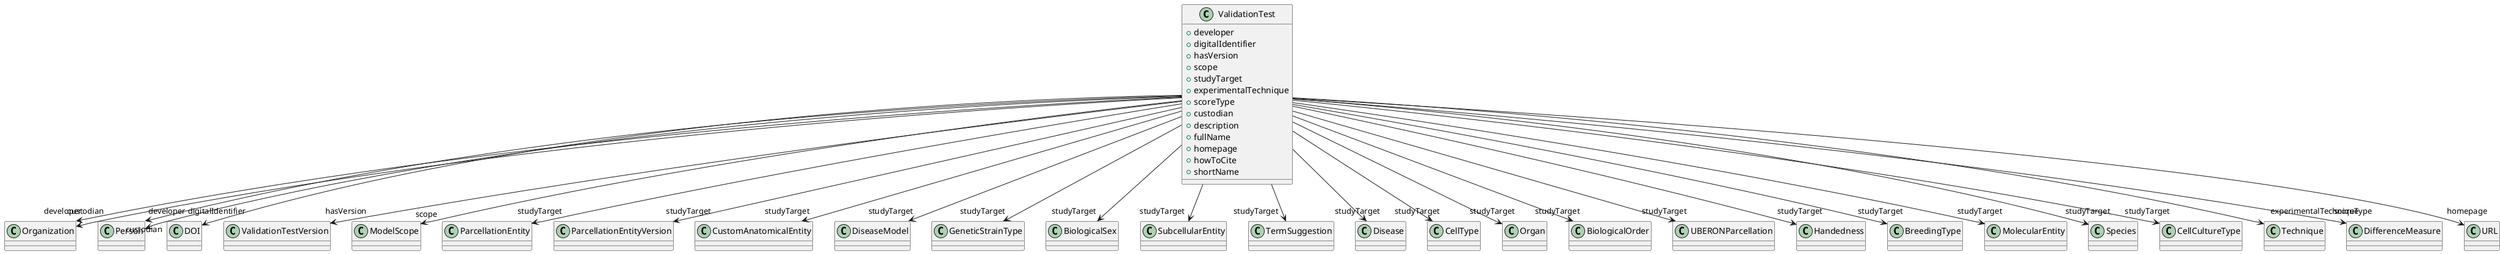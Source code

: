 @startuml
class ValidationTest {
+developer
+digitalIdentifier
+hasVersion
+scope
+studyTarget
+experimentalTechnique
+scoreType
+custodian
+description
+fullName
+homepage
+howToCite
+shortName

}
ValidationTest -d-> "developer" Organization
ValidationTest -d-> "developer" Person
ValidationTest -d-> "digitalIdentifier" DOI
ValidationTest -d-> "hasVersion" ValidationTestVersion
ValidationTest -d-> "scope" ModelScope
ValidationTest -d-> "studyTarget" ParcellationEntity
ValidationTest -d-> "studyTarget" ParcellationEntityVersion
ValidationTest -d-> "studyTarget" CustomAnatomicalEntity
ValidationTest -d-> "studyTarget" DiseaseModel
ValidationTest -d-> "studyTarget" GeneticStrainType
ValidationTest -d-> "studyTarget" BiologicalSex
ValidationTest -d-> "studyTarget" SubcellularEntity
ValidationTest -d-> "studyTarget" TermSuggestion
ValidationTest -d-> "studyTarget" Disease
ValidationTest -d-> "studyTarget" CellType
ValidationTest -d-> "studyTarget" Organ
ValidationTest -d-> "studyTarget" BiologicalOrder
ValidationTest -d-> "studyTarget" UBERONParcellation
ValidationTest -d-> "studyTarget" Handedness
ValidationTest -d-> "studyTarget" BreedingType
ValidationTest -d-> "studyTarget" MolecularEntity
ValidationTest -d-> "studyTarget" Species
ValidationTest -d-> "studyTarget" CellCultureType
ValidationTest -d-> "experimentalTechnique" Technique
ValidationTest -d-> "scoreType" DifferenceMeasure
ValidationTest -d-> "custodian" Organization
ValidationTest -d-> "custodian" Person
ValidationTest -d-> "homepage" URL

@enduml